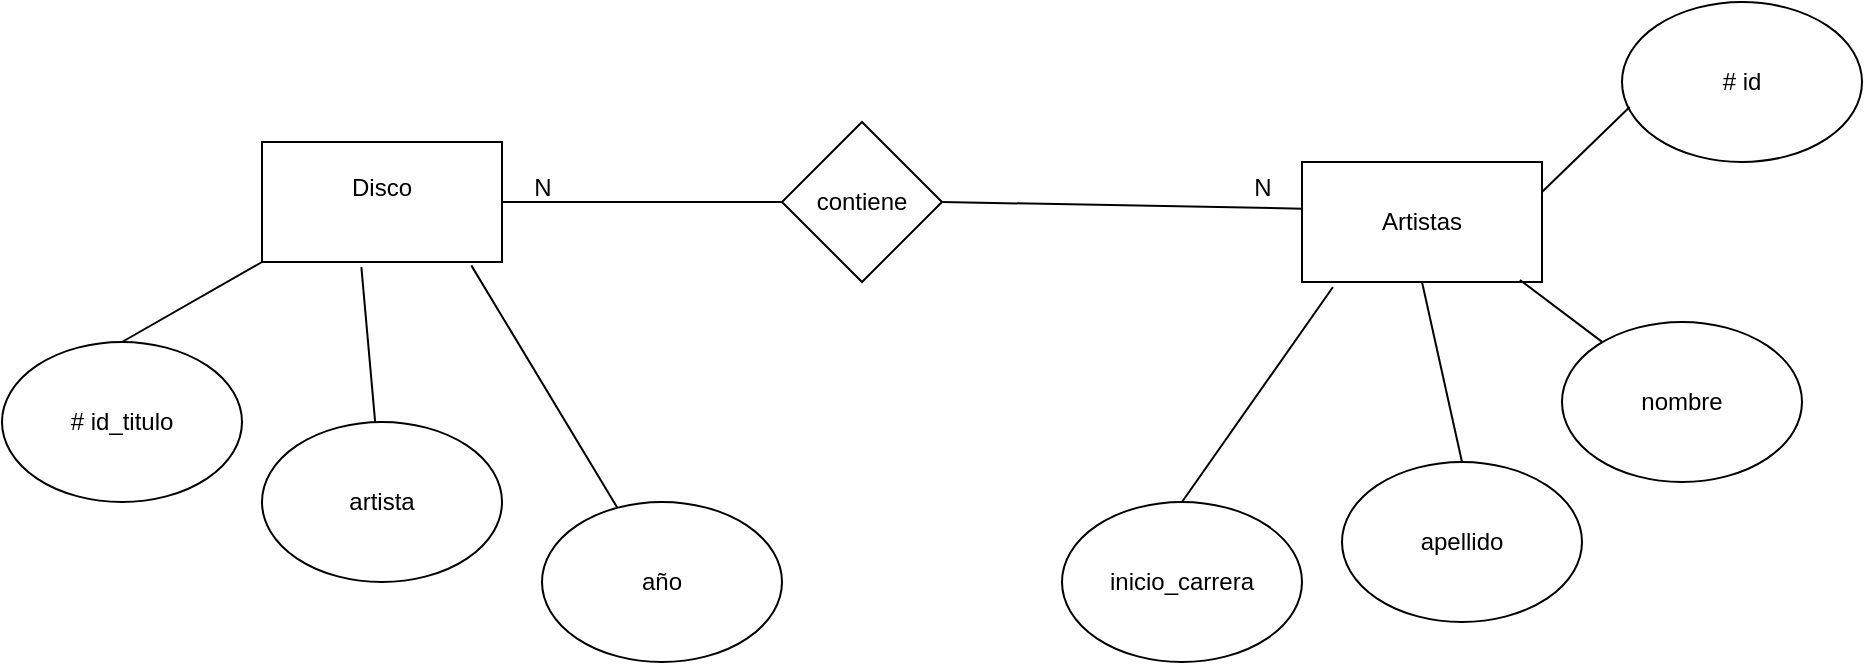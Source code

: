 <mxfile version="24.2.5" type="device">
  <diagram name="Página-1" id="KPkSbAuMgGQcINEWc7Og">
    <mxGraphModel dx="2261" dy="844" grid="1" gridSize="10" guides="1" tooltips="1" connect="1" arrows="1" fold="1" page="1" pageScale="1" pageWidth="827" pageHeight="1169" math="0" shadow="0">
      <root>
        <mxCell id="0" />
        <mxCell id="1" parent="0" />
        <mxCell id="dyVPtwxAFq4WlN_YqZUw-1" value="Disco&lt;div&gt;&lt;br&gt;&lt;/div&gt;" style="rounded=0;whiteSpace=wrap;html=1;" parent="1" vertex="1">
          <mxGeometry x="-10" y="100" width="120" height="60" as="geometry" />
        </mxCell>
        <mxCell id="dyVPtwxAFq4WlN_YqZUw-3" value="Artistas" style="rounded=0;whiteSpace=wrap;html=1;" parent="1" vertex="1">
          <mxGeometry x="510" y="110" width="120" height="60" as="geometry" />
        </mxCell>
        <mxCell id="dyVPtwxAFq4WlN_YqZUw-5" value="# id_titulo" style="ellipse;whiteSpace=wrap;html=1;" parent="1" vertex="1">
          <mxGeometry x="-140" y="200" width="120" height="80" as="geometry" />
        </mxCell>
        <mxCell id="dyVPtwxAFq4WlN_YqZUw-6" value="" style="endArrow=none;html=1;rounded=0;entryX=0;entryY=1;entryDx=0;entryDy=0;exitX=0.5;exitY=0;exitDx=0;exitDy=0;" parent="1" source="dyVPtwxAFq4WlN_YqZUw-5" target="dyVPtwxAFq4WlN_YqZUw-1" edge="1">
          <mxGeometry width="50" height="50" relative="1" as="geometry">
            <mxPoint x="390" y="430" as="sourcePoint" />
            <mxPoint x="440" y="380" as="targetPoint" />
          </mxGeometry>
        </mxCell>
        <mxCell id="dyVPtwxAFq4WlN_YqZUw-11" value="nombre" style="ellipse;whiteSpace=wrap;html=1;" parent="1" vertex="1">
          <mxGeometry x="640" y="190" width="120" height="80" as="geometry" />
        </mxCell>
        <mxCell id="dyVPtwxAFq4WlN_YqZUw-12" value="" style="endArrow=none;html=1;rounded=0;entryX=0.908;entryY=0.983;entryDx=0;entryDy=0;entryPerimeter=0;" parent="1" source="dyVPtwxAFq4WlN_YqZUw-11" target="dyVPtwxAFq4WlN_YqZUw-3" edge="1">
          <mxGeometry width="50" height="50" relative="1" as="geometry">
            <mxPoint x="-70" y="210" as="sourcePoint" />
            <mxPoint y="170" as="targetPoint" />
          </mxGeometry>
        </mxCell>
        <mxCell id="dyVPtwxAFq4WlN_YqZUw-17" value="artista" style="ellipse;whiteSpace=wrap;html=1;" parent="1" vertex="1">
          <mxGeometry x="-10" y="240" width="120" height="80" as="geometry" />
        </mxCell>
        <mxCell id="dyVPtwxAFq4WlN_YqZUw-18" value="año" style="ellipse;whiteSpace=wrap;html=1;" parent="1" vertex="1">
          <mxGeometry x="130" y="280" width="120" height="80" as="geometry" />
        </mxCell>
        <mxCell id="dyVPtwxAFq4WlN_YqZUw-19" value="" style="endArrow=none;html=1;rounded=0;entryX=0.414;entryY=1.042;entryDx=0;entryDy=0;entryPerimeter=0;" parent="1" source="dyVPtwxAFq4WlN_YqZUw-17" target="dyVPtwxAFq4WlN_YqZUw-1" edge="1">
          <mxGeometry width="50" height="50" relative="1" as="geometry">
            <mxPoint x="-70" y="210" as="sourcePoint" />
            <mxPoint y="170" as="targetPoint" />
          </mxGeometry>
        </mxCell>
        <mxCell id="dyVPtwxAFq4WlN_YqZUw-20" value="" style="endArrow=none;html=1;rounded=0;entryX=0.872;entryY=1.028;entryDx=0;entryDy=0;entryPerimeter=0;" parent="1" source="dyVPtwxAFq4WlN_YqZUw-18" target="dyVPtwxAFq4WlN_YqZUw-1" edge="1">
          <mxGeometry width="50" height="50" relative="1" as="geometry">
            <mxPoint x="-60" y="220" as="sourcePoint" />
            <mxPoint x="10" y="180" as="targetPoint" />
          </mxGeometry>
        </mxCell>
        <mxCell id="dyVPtwxAFq4WlN_YqZUw-21" value="apellido" style="ellipse;whiteSpace=wrap;html=1;" parent="1" vertex="1">
          <mxGeometry x="530" y="260" width="120" height="80" as="geometry" />
        </mxCell>
        <mxCell id="dyVPtwxAFq4WlN_YqZUw-22" value="inicio_carrera" style="ellipse;whiteSpace=wrap;html=1;" parent="1" vertex="1">
          <mxGeometry x="390" y="280" width="120" height="80" as="geometry" />
        </mxCell>
        <mxCell id="dyVPtwxAFq4WlN_YqZUw-23" value="" style="endArrow=none;html=1;rounded=0;entryX=0.5;entryY=1;entryDx=0;entryDy=0;exitX=0.5;exitY=0;exitDx=0;exitDy=0;" parent="1" source="dyVPtwxAFq4WlN_YqZUw-21" target="dyVPtwxAFq4WlN_YqZUw-3" edge="1">
          <mxGeometry width="50" height="50" relative="1" as="geometry">
            <mxPoint x="674" y="208" as="sourcePoint" />
            <mxPoint x="629" y="169" as="targetPoint" />
          </mxGeometry>
        </mxCell>
        <mxCell id="dyVPtwxAFq4WlN_YqZUw-24" value="" style="endArrow=none;html=1;rounded=0;entryX=0.129;entryY=1.042;entryDx=0;entryDy=0;exitX=0.5;exitY=0;exitDx=0;exitDy=0;entryPerimeter=0;" parent="1" source="dyVPtwxAFq4WlN_YqZUw-22" target="dyVPtwxAFq4WlN_YqZUw-3" edge="1">
          <mxGeometry width="50" height="50" relative="1" as="geometry">
            <mxPoint x="600" y="270" as="sourcePoint" />
            <mxPoint x="580" y="170" as="targetPoint" />
          </mxGeometry>
        </mxCell>
        <mxCell id="dyVPtwxAFq4WlN_YqZUw-25" value="# id" style="ellipse;whiteSpace=wrap;html=1;" parent="1" vertex="1">
          <mxGeometry x="670" y="30" width="120" height="80" as="geometry" />
        </mxCell>
        <mxCell id="dyVPtwxAFq4WlN_YqZUw-26" value="" style="endArrow=none;html=1;rounded=0;entryX=1;entryY=0.25;entryDx=0;entryDy=0;exitX=0.032;exitY=0.656;exitDx=0;exitDy=0;exitPerimeter=0;" parent="1" source="dyVPtwxAFq4WlN_YqZUw-25" target="dyVPtwxAFq4WlN_YqZUw-3" edge="1">
          <mxGeometry width="50" height="50" relative="1" as="geometry">
            <mxPoint x="674" y="208" as="sourcePoint" />
            <mxPoint x="629" y="169" as="targetPoint" />
          </mxGeometry>
        </mxCell>
        <mxCell id="dyVPtwxAFq4WlN_YqZUw-27" value="contiene" style="rhombus;whiteSpace=wrap;html=1;" parent="1" vertex="1">
          <mxGeometry x="250" y="90" width="80" height="80" as="geometry" />
        </mxCell>
        <mxCell id="dyVPtwxAFq4WlN_YqZUw-28" value="" style="endArrow=none;html=1;rounded=0;entryX=0.004;entryY=0.389;entryDx=0;entryDy=0;entryPerimeter=0;exitX=1;exitY=0.5;exitDx=0;exitDy=0;" parent="1" source="dyVPtwxAFq4WlN_YqZUw-27" target="dyVPtwxAFq4WlN_YqZUw-3" edge="1">
          <mxGeometry width="50" height="50" relative="1" as="geometry">
            <mxPoint x="390" y="240" as="sourcePoint" />
            <mxPoint x="440" y="190" as="targetPoint" />
          </mxGeometry>
        </mxCell>
        <mxCell id="dyVPtwxAFq4WlN_YqZUw-29" value="" style="endArrow=none;html=1;rounded=0;entryX=0;entryY=0.5;entryDx=0;entryDy=0;exitX=1;exitY=0.5;exitDx=0;exitDy=0;" parent="1" source="dyVPtwxAFq4WlN_YqZUw-1" target="dyVPtwxAFq4WlN_YqZUw-27" edge="1">
          <mxGeometry width="50" height="50" relative="1" as="geometry">
            <mxPoint x="684" y="218" as="sourcePoint" />
            <mxPoint x="639" y="179" as="targetPoint" />
          </mxGeometry>
        </mxCell>
        <mxCell id="dyVPtwxAFq4WlN_YqZUw-33" value="N" style="text;html=1;align=center;verticalAlign=middle;resizable=0;points=[];autosize=1;strokeColor=none;fillColor=none;" parent="1" vertex="1">
          <mxGeometry x="115" y="108" width="30" height="30" as="geometry" />
        </mxCell>
        <mxCell id="dyVPtwxAFq4WlN_YqZUw-36" value="N" style="text;html=1;align=center;verticalAlign=middle;resizable=0;points=[];autosize=1;strokeColor=none;fillColor=none;" parent="1" vertex="1">
          <mxGeometry x="475" y="108" width="30" height="30" as="geometry" />
        </mxCell>
      </root>
    </mxGraphModel>
  </diagram>
</mxfile>
